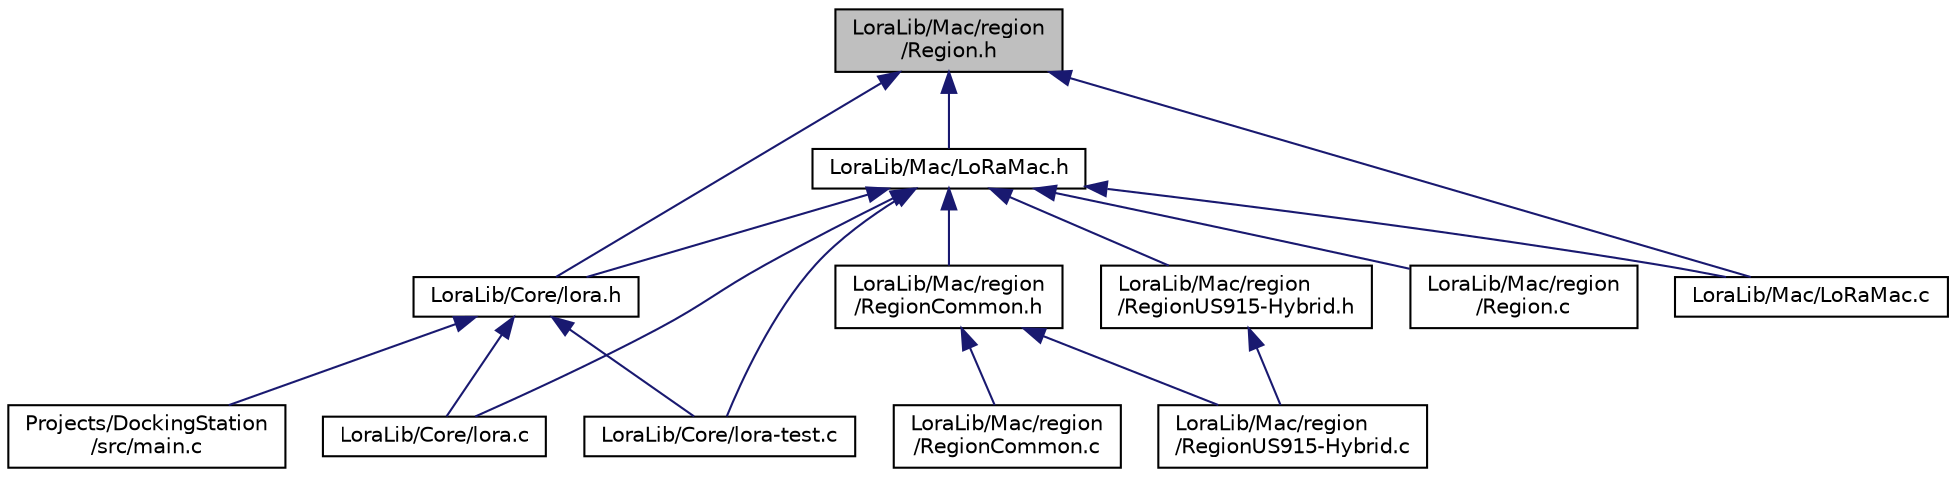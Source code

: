 digraph "LoraLib/Mac/region/Region.h"
{
  edge [fontname="Helvetica",fontsize="10",labelfontname="Helvetica",labelfontsize="10"];
  node [fontname="Helvetica",fontsize="10",shape=record];
  Node23 [label="LoraLib/Mac/region\l/Region.h",height=0.2,width=0.4,color="black", fillcolor="grey75", style="filled", fontcolor="black"];
  Node23 -> Node24 [dir="back",color="midnightblue",fontsize="10",style="solid"];
  Node24 [label="LoraLib/Core/lora.h",height=0.2,width=0.4,color="black", fillcolor="white", style="filled",URL="$lora_8h.html"];
  Node24 -> Node25 [dir="back",color="midnightblue",fontsize="10",style="solid"];
  Node25 [label="LoraLib/Core/lora-test.c",height=0.2,width=0.4,color="black", fillcolor="white", style="filled",URL="$lora-test_8c.html"];
  Node24 -> Node26 [dir="back",color="midnightblue",fontsize="10",style="solid"];
  Node26 [label="LoraLib/Core/lora.c",height=0.2,width=0.4,color="black", fillcolor="white", style="filled",URL="$lora_8c.html"];
  Node24 -> Node27 [dir="back",color="midnightblue",fontsize="10",style="solid"];
  Node27 [label="Projects/DockingStation\l/src/main.c",height=0.2,width=0.4,color="black", fillcolor="white", style="filled",URL="$main_8c.html"];
  Node23 -> Node28 [dir="back",color="midnightblue",fontsize="10",style="solid"];
  Node28 [label="LoraLib/Mac/LoRaMac.h",height=0.2,width=0.4,color="black", fillcolor="white", style="filled",URL="$_lo_ra_mac_8h.html",tooltip="LoRa MAC layer implementation "];
  Node28 -> Node25 [dir="back",color="midnightblue",fontsize="10",style="solid"];
  Node28 -> Node24 [dir="back",color="midnightblue",fontsize="10",style="solid"];
  Node28 -> Node26 [dir="back",color="midnightblue",fontsize="10",style="solid"];
  Node28 -> Node29 [dir="back",color="midnightblue",fontsize="10",style="solid"];
  Node29 [label="LoraLib/Mac/LoRaMac.c",height=0.2,width=0.4,color="black", fillcolor="white", style="filled",URL="$_lo_ra_mac_8c.html",tooltip="LoRa MAC layer implementation "];
  Node28 -> Node30 [dir="back",color="midnightblue",fontsize="10",style="solid"];
  Node30 [label="LoraLib/Mac/region\l/Region.c",height=0.2,width=0.4,color="black", fillcolor="white", style="filled",URL="$_region_8c.html",tooltip="Region implementation. "];
  Node28 -> Node31 [dir="back",color="midnightblue",fontsize="10",style="solid"];
  Node31 [label="LoraLib/Mac/region\l/RegionCommon.h",height=0.2,width=0.4,color="black", fillcolor="white", style="filled",URL="$_region_common_8h.html",tooltip="Region independent implementations which are common to all regions. "];
  Node31 -> Node32 [dir="back",color="midnightblue",fontsize="10",style="solid"];
  Node32 [label="LoraLib/Mac/region\l/RegionCommon.c",height=0.2,width=0.4,color="black", fillcolor="white", style="filled",URL="$_region_common_8c.html",tooltip="LoRa MAC common region implementation "];
  Node31 -> Node33 [dir="back",color="midnightblue",fontsize="10",style="solid"];
  Node33 [label="LoraLib/Mac/region\l/RegionUS915-Hybrid.c",height=0.2,width=0.4,color="black", fillcolor="white", style="filled",URL="$_region_u_s915-_hybrid_8c.html",tooltip="Region implementation for US915 Hybrid "];
  Node28 -> Node34 [dir="back",color="midnightblue",fontsize="10",style="solid"];
  Node34 [label="LoraLib/Mac/region\l/RegionUS915-Hybrid.h",height=0.2,width=0.4,color="black", fillcolor="white", style="filled",URL="$_region_u_s915-_hybrid_8h.html",tooltip="Region definition for US915 "];
  Node34 -> Node33 [dir="back",color="midnightblue",fontsize="10",style="solid"];
  Node23 -> Node29 [dir="back",color="midnightblue",fontsize="10",style="solid"];
}
